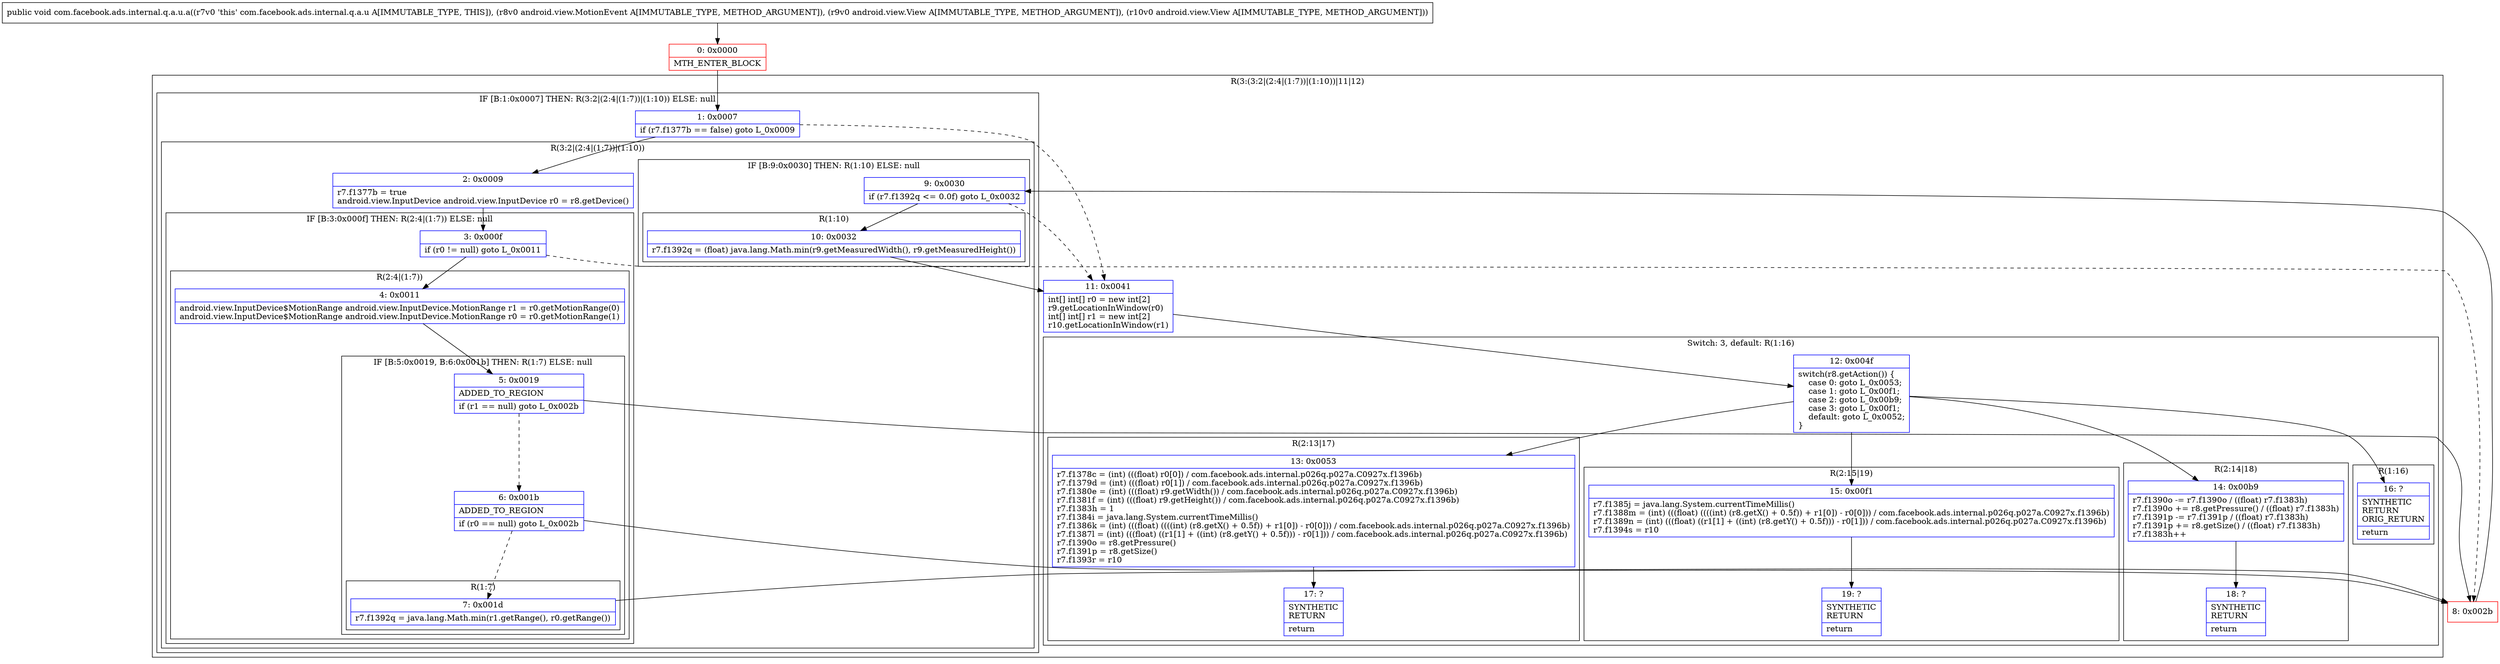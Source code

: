 digraph "CFG forcom.facebook.ads.internal.q.a.u.a(Landroid\/view\/MotionEvent;Landroid\/view\/View;Landroid\/view\/View;)V" {
subgraph cluster_Region_357023873 {
label = "R(3:(3:2|(2:4|(1:7))|(1:10))|11|12)";
node [shape=record,color=blue];
subgraph cluster_IfRegion_293210599 {
label = "IF [B:1:0x0007] THEN: R(3:2|(2:4|(1:7))|(1:10)) ELSE: null";
node [shape=record,color=blue];
Node_1 [shape=record,label="{1\:\ 0x0007|if (r7.f1377b == false) goto L_0x0009\l}"];
subgraph cluster_Region_1041721420 {
label = "R(3:2|(2:4|(1:7))|(1:10))";
node [shape=record,color=blue];
Node_2 [shape=record,label="{2\:\ 0x0009|r7.f1377b = true\landroid.view.InputDevice android.view.InputDevice r0 = r8.getDevice()\l}"];
subgraph cluster_IfRegion_369091783 {
label = "IF [B:3:0x000f] THEN: R(2:4|(1:7)) ELSE: null";
node [shape=record,color=blue];
Node_3 [shape=record,label="{3\:\ 0x000f|if (r0 != null) goto L_0x0011\l}"];
subgraph cluster_Region_516110038 {
label = "R(2:4|(1:7))";
node [shape=record,color=blue];
Node_4 [shape=record,label="{4\:\ 0x0011|android.view.InputDevice$MotionRange android.view.InputDevice.MotionRange r1 = r0.getMotionRange(0)\landroid.view.InputDevice$MotionRange android.view.InputDevice.MotionRange r0 = r0.getMotionRange(1)\l}"];
subgraph cluster_IfRegion_1987385925 {
label = "IF [B:5:0x0019, B:6:0x001b] THEN: R(1:7) ELSE: null";
node [shape=record,color=blue];
Node_5 [shape=record,label="{5\:\ 0x0019|ADDED_TO_REGION\l|if (r1 == null) goto L_0x002b\l}"];
Node_6 [shape=record,label="{6\:\ 0x001b|ADDED_TO_REGION\l|if (r0 == null) goto L_0x002b\l}"];
subgraph cluster_Region_1940216271 {
label = "R(1:7)";
node [shape=record,color=blue];
Node_7 [shape=record,label="{7\:\ 0x001d|r7.f1392q = java.lang.Math.min(r1.getRange(), r0.getRange())\l}"];
}
}
}
}
subgraph cluster_IfRegion_2145004210 {
label = "IF [B:9:0x0030] THEN: R(1:10) ELSE: null";
node [shape=record,color=blue];
Node_9 [shape=record,label="{9\:\ 0x0030|if (r7.f1392q \<= 0.0f) goto L_0x0032\l}"];
subgraph cluster_Region_1213643746 {
label = "R(1:10)";
node [shape=record,color=blue];
Node_10 [shape=record,label="{10\:\ 0x0032|r7.f1392q = (float) java.lang.Math.min(r9.getMeasuredWidth(), r9.getMeasuredHeight())\l}"];
}
}
}
}
Node_11 [shape=record,label="{11\:\ 0x0041|int[] int[] r0 = new int[2]\lr9.getLocationInWindow(r0)\lint[] int[] r1 = new int[2]\lr10.getLocationInWindow(r1)\l}"];
subgraph cluster_SwitchRegion_866892407 {
label = "Switch: 3, default: R(1:16)";
node [shape=record,color=blue];
Node_12 [shape=record,label="{12\:\ 0x004f|switch(r8.getAction()) \{\l    case 0: goto L_0x0053;\l    case 1: goto L_0x00f1;\l    case 2: goto L_0x00b9;\l    case 3: goto L_0x00f1;\l    default: goto L_0x0052;\l\}\l}"];
subgraph cluster_Region_1179238361 {
label = "R(2:13|17)";
node [shape=record,color=blue];
Node_13 [shape=record,label="{13\:\ 0x0053|r7.f1378c = (int) (((float) r0[0]) \/ com.facebook.ads.internal.p026q.p027a.C0927x.f1396b)\lr7.f1379d = (int) (((float) r0[1]) \/ com.facebook.ads.internal.p026q.p027a.C0927x.f1396b)\lr7.f1380e = (int) (((float) r9.getWidth()) \/ com.facebook.ads.internal.p026q.p027a.C0927x.f1396b)\lr7.f1381f = (int) (((float) r9.getHeight()) \/ com.facebook.ads.internal.p026q.p027a.C0927x.f1396b)\lr7.f1383h = 1\lr7.f1384i = java.lang.System.currentTimeMillis()\lr7.f1386k = (int) (((float) ((((int) (r8.getX() + 0.5f)) + r1[0]) \- r0[0])) \/ com.facebook.ads.internal.p026q.p027a.C0927x.f1396b)\lr7.f1387l = (int) (((float) ((r1[1] + ((int) (r8.getY() + 0.5f))) \- r0[1])) \/ com.facebook.ads.internal.p026q.p027a.C0927x.f1396b)\lr7.f1390o = r8.getPressure()\lr7.f1391p = r8.getSize()\lr7.f1393r = r10\l}"];
Node_17 [shape=record,label="{17\:\ ?|SYNTHETIC\lRETURN\l|return\l}"];
}
subgraph cluster_Region_1431806266 {
label = "R(2:15|19)";
node [shape=record,color=blue];
Node_15 [shape=record,label="{15\:\ 0x00f1|r7.f1385j = java.lang.System.currentTimeMillis()\lr7.f1388m = (int) (((float) ((((int) (r8.getX() + 0.5f)) + r1[0]) \- r0[0])) \/ com.facebook.ads.internal.p026q.p027a.C0927x.f1396b)\lr7.f1389n = (int) (((float) ((r1[1] + ((int) (r8.getY() + 0.5f))) \- r0[1])) \/ com.facebook.ads.internal.p026q.p027a.C0927x.f1396b)\lr7.f1394s = r10\l}"];
Node_19 [shape=record,label="{19\:\ ?|SYNTHETIC\lRETURN\l|return\l}"];
}
subgraph cluster_Region_1927260372 {
label = "R(2:14|18)";
node [shape=record,color=blue];
Node_14 [shape=record,label="{14\:\ 0x00b9|r7.f1390o \-= r7.f1390o \/ ((float) r7.f1383h)\lr7.f1390o += r8.getPressure() \/ ((float) r7.f1383h)\lr7.f1391p \-= r7.f1391p \/ ((float) r7.f1383h)\lr7.f1391p += r8.getSize() \/ ((float) r7.f1383h)\lr7.f1383h++\l}"];
Node_18 [shape=record,label="{18\:\ ?|SYNTHETIC\lRETURN\l|return\l}"];
}
subgraph cluster_Region_1560183687 {
label = "R(1:16)";
node [shape=record,color=blue];
Node_16 [shape=record,label="{16\:\ ?|SYNTHETIC\lRETURN\lORIG_RETURN\l|return\l}"];
}
}
}
Node_0 [shape=record,color=red,label="{0\:\ 0x0000|MTH_ENTER_BLOCK\l}"];
Node_8 [shape=record,color=red,label="{8\:\ 0x002b}"];
MethodNode[shape=record,label="{public void com.facebook.ads.internal.q.a.u.a((r7v0 'this' com.facebook.ads.internal.q.a.u A[IMMUTABLE_TYPE, THIS]), (r8v0 android.view.MotionEvent A[IMMUTABLE_TYPE, METHOD_ARGUMENT]), (r9v0 android.view.View A[IMMUTABLE_TYPE, METHOD_ARGUMENT]), (r10v0 android.view.View A[IMMUTABLE_TYPE, METHOD_ARGUMENT])) }"];
MethodNode -> Node_0;
Node_1 -> Node_2;
Node_1 -> Node_11[style=dashed];
Node_2 -> Node_3;
Node_3 -> Node_4;
Node_3 -> Node_8[style=dashed];
Node_4 -> Node_5;
Node_5 -> Node_6[style=dashed];
Node_5 -> Node_8;
Node_6 -> Node_7[style=dashed];
Node_6 -> Node_8;
Node_7 -> Node_8;
Node_9 -> Node_10;
Node_9 -> Node_11[style=dashed];
Node_10 -> Node_11;
Node_11 -> Node_12;
Node_12 -> Node_13;
Node_12 -> Node_14;
Node_12 -> Node_15;
Node_12 -> Node_16;
Node_13 -> Node_17;
Node_15 -> Node_19;
Node_14 -> Node_18;
Node_0 -> Node_1;
Node_8 -> Node_9;
}

